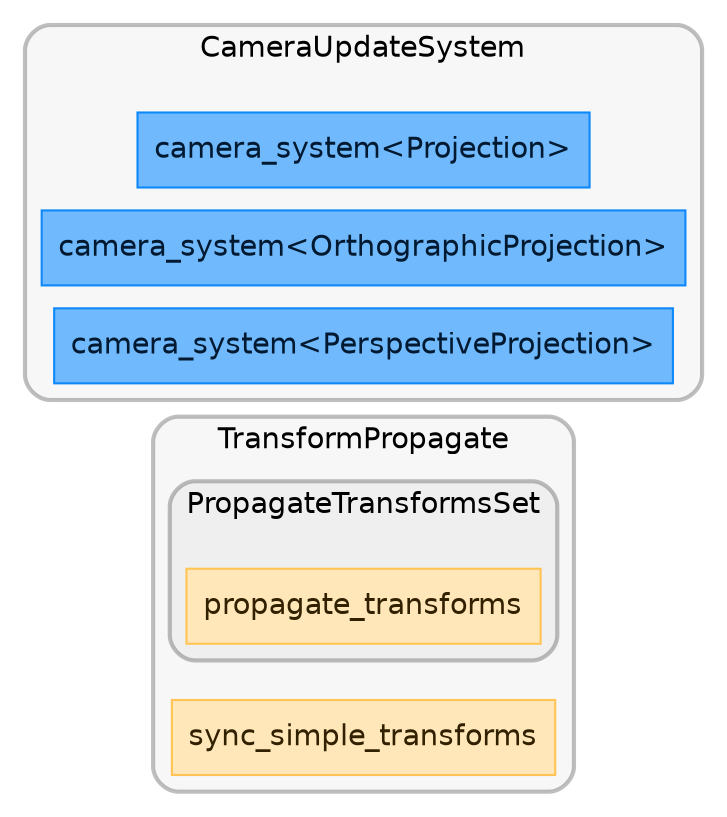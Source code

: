 digraph "" {
	"compound"="true";
	"splines"="spline";
	"rankdir"="LR";
	"bgcolor"="white";
	"fontname"="Helvetica";
	"nodesep"="0.15";
	edge ["penwidth"="2"];
	node ["shape"="box", "style"="filled"];
	subgraph "clusternode_Set(1)" {
		"style"="rounded,filled";
		"label"="TransformPropagate";
		"tooltip"="TransformPropagate";
		"fillcolor"="#00000008";
		"fontcolor"="#000000";
		"color"="#00000040";
		"penwidth"="2";
		"set_marker_node_Set(1)" ["style"="invis", "label"="", "height"="0", "shape"="point"]
		subgraph "clusternode_Set(0)" {
			"style"="rounded,filled";
			"label"="PropagateTransformsSet";
			"tooltip"="PropagateTransformsSet";
			"fillcolor"="#00000008";
			"fontcolor"="#000000";
			"color"="#00000040";
			"penwidth"="2";
			"set_marker_node_Set(0)" ["style"="invis", "label"="", "height"="0", "shape"="point"]
			"node_System(1)" ["label"="propagate_transforms", "tooltip"="bevy_transform::systems::propagate_transforms", "fillcolor"="#ffe7b9", "fontname"="Helvetica", "fontcolor"="#322100", "color"="#ffc453", "penwidth"="1"]
		}
		
		"node_System(0)" ["label"="sync_simple_transforms", "tooltip"="bevy_transform::systems::sync_simple_transforms", "fillcolor"="#ffe7b9", "fontname"="Helvetica", "fontcolor"="#322100", "color"="#ffc453", "penwidth"="1"]
	}
	
	subgraph "clusternode_Set(5)" {
		"style"="rounded,filled";
		"label"="CameraUpdateSystem";
		"tooltip"="CameraUpdateSystem";
		"fillcolor"="#00000008";
		"fontcolor"="#000000";
		"color"="#00000040";
		"penwidth"="2";
		"set_marker_node_Set(5)" ["style"="invis", "label"="", "height"="0", "shape"="point"]
		"node_System(2)" ["label"="camera_system<Projection>", "tooltip"="bevy_render::camera::camera::camera_system<bevy_render::camera::projection::Projection>", "fillcolor"="#70b9fc", "fontname"="Helvetica", "fontcolor"="#011a31", "color"="#0c88f9", "penwidth"="1"]
		"node_System(3)" ["label"="camera_system<OrthographicProjection>", "tooltip"="bevy_render::camera::camera::camera_system<bevy_render::camera::projection::OrthographicProjection>", "fillcolor"="#70b9fc", "fontname"="Helvetica", "fontcolor"="#011a31", "color"="#0c88f9", "penwidth"="1"]
		"node_System(4)" ["label"="camera_system<PerspectiveProjection>", "tooltip"="bevy_render::camera::camera::camera_system<bevy_render::camera::projection::PerspectiveProjection>", "fillcolor"="#70b9fc", "fontname"="Helvetica", "fontcolor"="#011a31", "color"="#0c88f9", "penwidth"="1"]
	}
	
}
